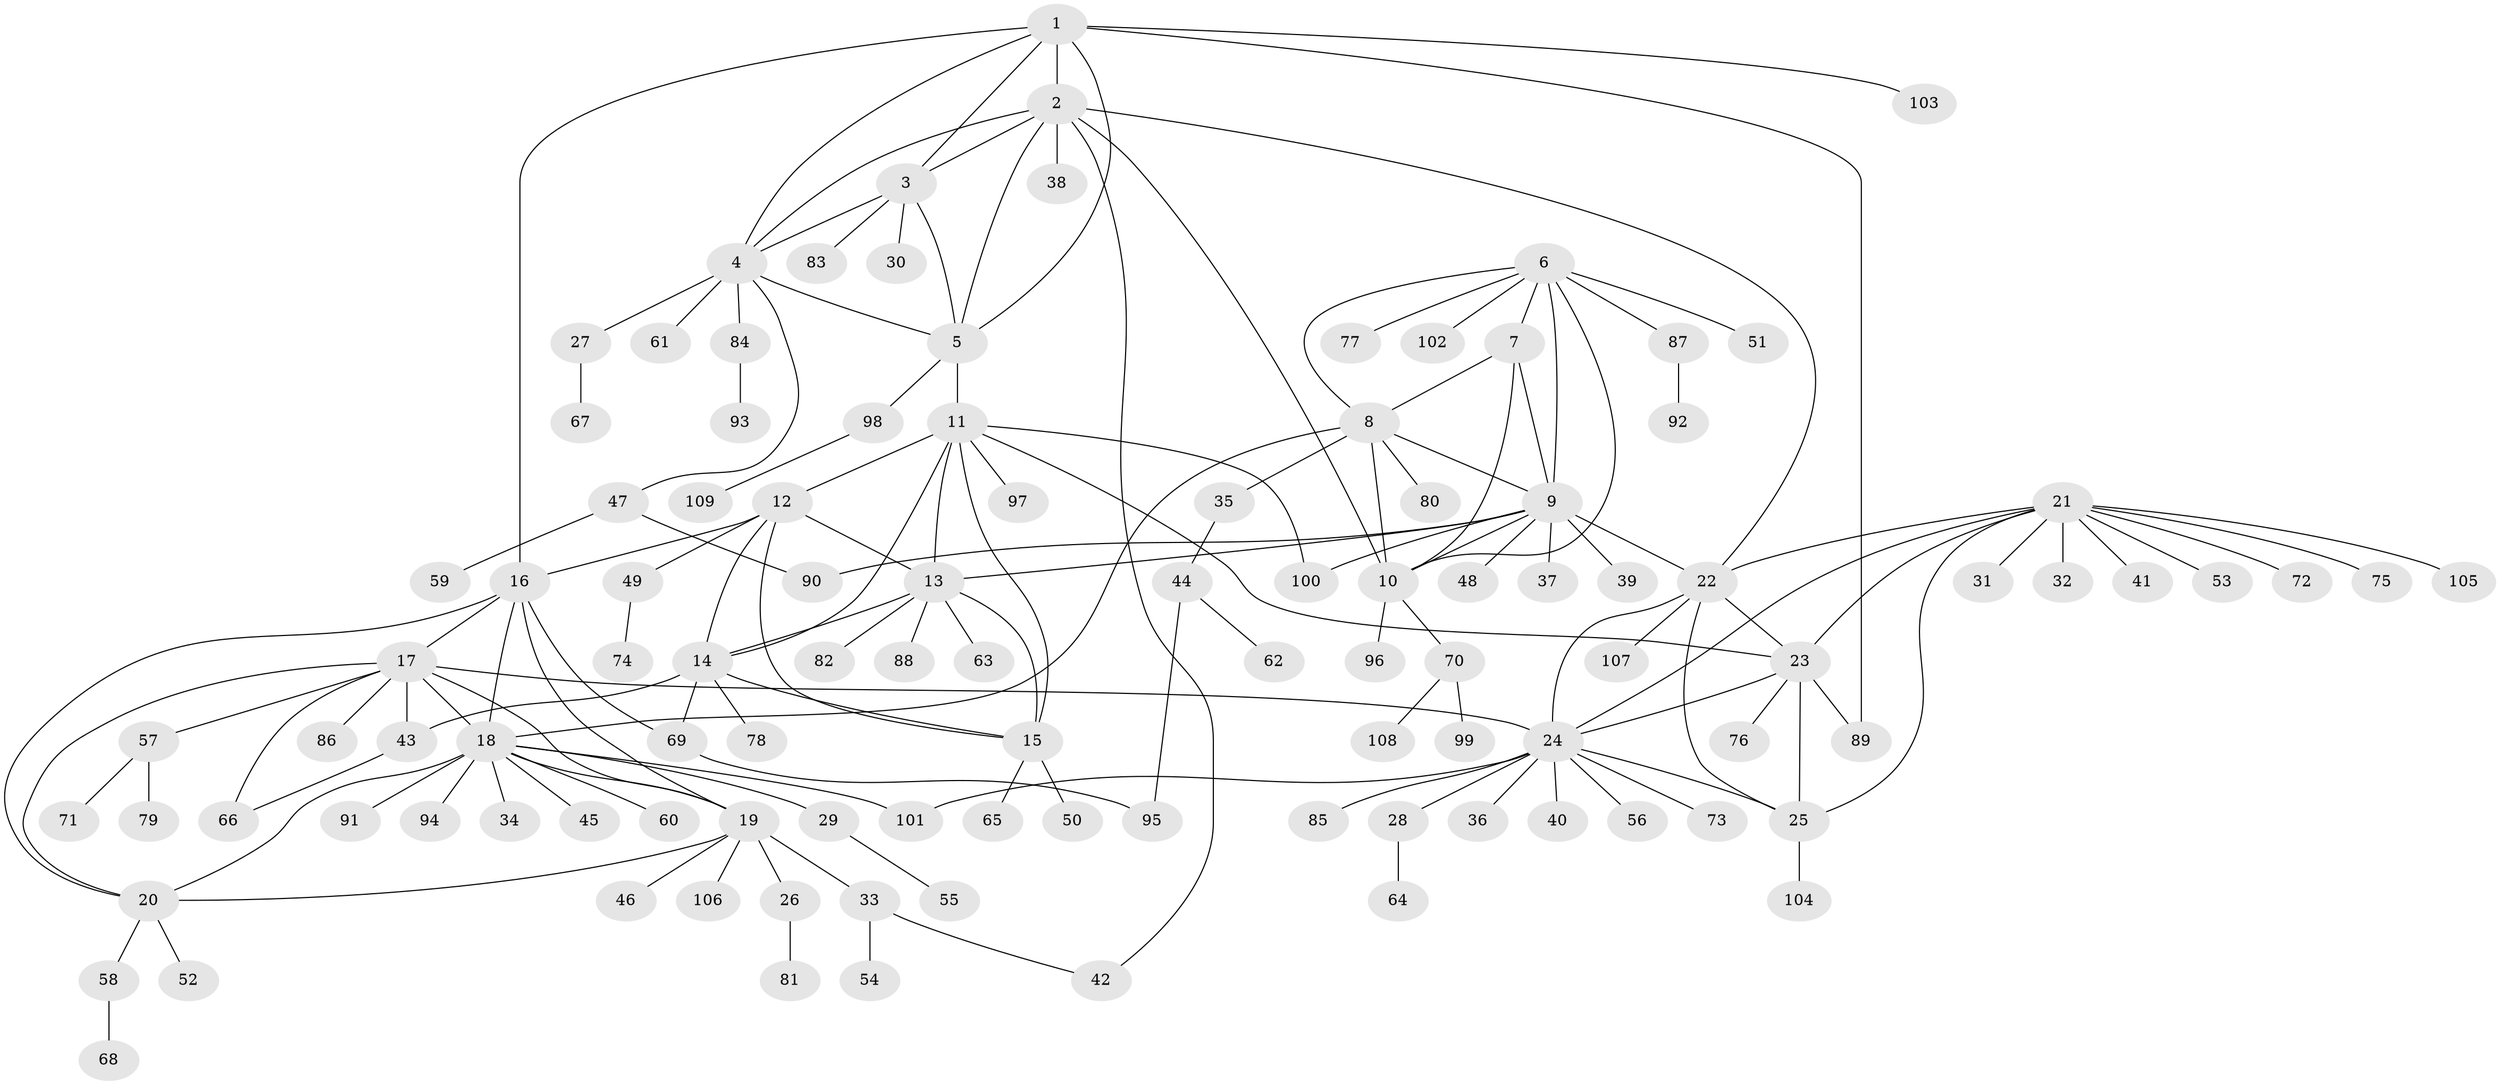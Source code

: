 // coarse degree distribution, {6: 0.1038961038961039, 7: 0.1038961038961039, 4: 0.05194805194805195, 10: 0.025974025974025976, 11: 0.025974025974025976, 5: 0.012987012987012988, 2: 0.16883116883116883, 1: 0.45454545454545453, 3: 0.05194805194805195}
// Generated by graph-tools (version 1.1) at 2025/52/03/04/25 22:52:29]
// undirected, 109 vertices, 153 edges
graph export_dot {
  node [color=gray90,style=filled];
  1;
  2;
  3;
  4;
  5;
  6;
  7;
  8;
  9;
  10;
  11;
  12;
  13;
  14;
  15;
  16;
  17;
  18;
  19;
  20;
  21;
  22;
  23;
  24;
  25;
  26;
  27;
  28;
  29;
  30;
  31;
  32;
  33;
  34;
  35;
  36;
  37;
  38;
  39;
  40;
  41;
  42;
  43;
  44;
  45;
  46;
  47;
  48;
  49;
  50;
  51;
  52;
  53;
  54;
  55;
  56;
  57;
  58;
  59;
  60;
  61;
  62;
  63;
  64;
  65;
  66;
  67;
  68;
  69;
  70;
  71;
  72;
  73;
  74;
  75;
  76;
  77;
  78;
  79;
  80;
  81;
  82;
  83;
  84;
  85;
  86;
  87;
  88;
  89;
  90;
  91;
  92;
  93;
  94;
  95;
  96;
  97;
  98;
  99;
  100;
  101;
  102;
  103;
  104;
  105;
  106;
  107;
  108;
  109;
  1 -- 2;
  1 -- 3;
  1 -- 4;
  1 -- 5;
  1 -- 16;
  1 -- 89;
  1 -- 103;
  2 -- 3;
  2 -- 4;
  2 -- 5;
  2 -- 10;
  2 -- 22;
  2 -- 38;
  2 -- 42;
  3 -- 4;
  3 -- 5;
  3 -- 30;
  3 -- 83;
  4 -- 5;
  4 -- 27;
  4 -- 47;
  4 -- 61;
  4 -- 84;
  5 -- 11;
  5 -- 98;
  6 -- 7;
  6 -- 8;
  6 -- 9;
  6 -- 10;
  6 -- 51;
  6 -- 77;
  6 -- 87;
  6 -- 102;
  7 -- 8;
  7 -- 9;
  7 -- 10;
  8 -- 9;
  8 -- 10;
  8 -- 18;
  8 -- 35;
  8 -- 80;
  9 -- 10;
  9 -- 13;
  9 -- 22;
  9 -- 37;
  9 -- 39;
  9 -- 48;
  9 -- 90;
  9 -- 100;
  10 -- 70;
  10 -- 96;
  11 -- 12;
  11 -- 13;
  11 -- 14;
  11 -- 15;
  11 -- 23;
  11 -- 97;
  11 -- 100;
  12 -- 13;
  12 -- 14;
  12 -- 15;
  12 -- 16;
  12 -- 49;
  13 -- 14;
  13 -- 15;
  13 -- 63;
  13 -- 82;
  13 -- 88;
  14 -- 15;
  14 -- 43;
  14 -- 69;
  14 -- 78;
  15 -- 50;
  15 -- 65;
  16 -- 17;
  16 -- 18;
  16 -- 19;
  16 -- 20;
  16 -- 69;
  17 -- 18;
  17 -- 19;
  17 -- 20;
  17 -- 24;
  17 -- 43;
  17 -- 57;
  17 -- 66;
  17 -- 86;
  18 -- 19;
  18 -- 20;
  18 -- 29;
  18 -- 34;
  18 -- 45;
  18 -- 60;
  18 -- 91;
  18 -- 94;
  18 -- 101;
  19 -- 20;
  19 -- 26;
  19 -- 33;
  19 -- 46;
  19 -- 106;
  20 -- 52;
  20 -- 58;
  21 -- 22;
  21 -- 23;
  21 -- 24;
  21 -- 25;
  21 -- 31;
  21 -- 32;
  21 -- 41;
  21 -- 53;
  21 -- 72;
  21 -- 75;
  21 -- 105;
  22 -- 23;
  22 -- 24;
  22 -- 25;
  22 -- 107;
  23 -- 24;
  23 -- 25;
  23 -- 76;
  23 -- 89;
  24 -- 25;
  24 -- 28;
  24 -- 36;
  24 -- 40;
  24 -- 56;
  24 -- 73;
  24 -- 85;
  24 -- 101;
  25 -- 104;
  26 -- 81;
  27 -- 67;
  28 -- 64;
  29 -- 55;
  33 -- 42;
  33 -- 54;
  35 -- 44;
  43 -- 66;
  44 -- 62;
  44 -- 95;
  47 -- 59;
  47 -- 90;
  49 -- 74;
  57 -- 71;
  57 -- 79;
  58 -- 68;
  69 -- 95;
  70 -- 99;
  70 -- 108;
  84 -- 93;
  87 -- 92;
  98 -- 109;
}
